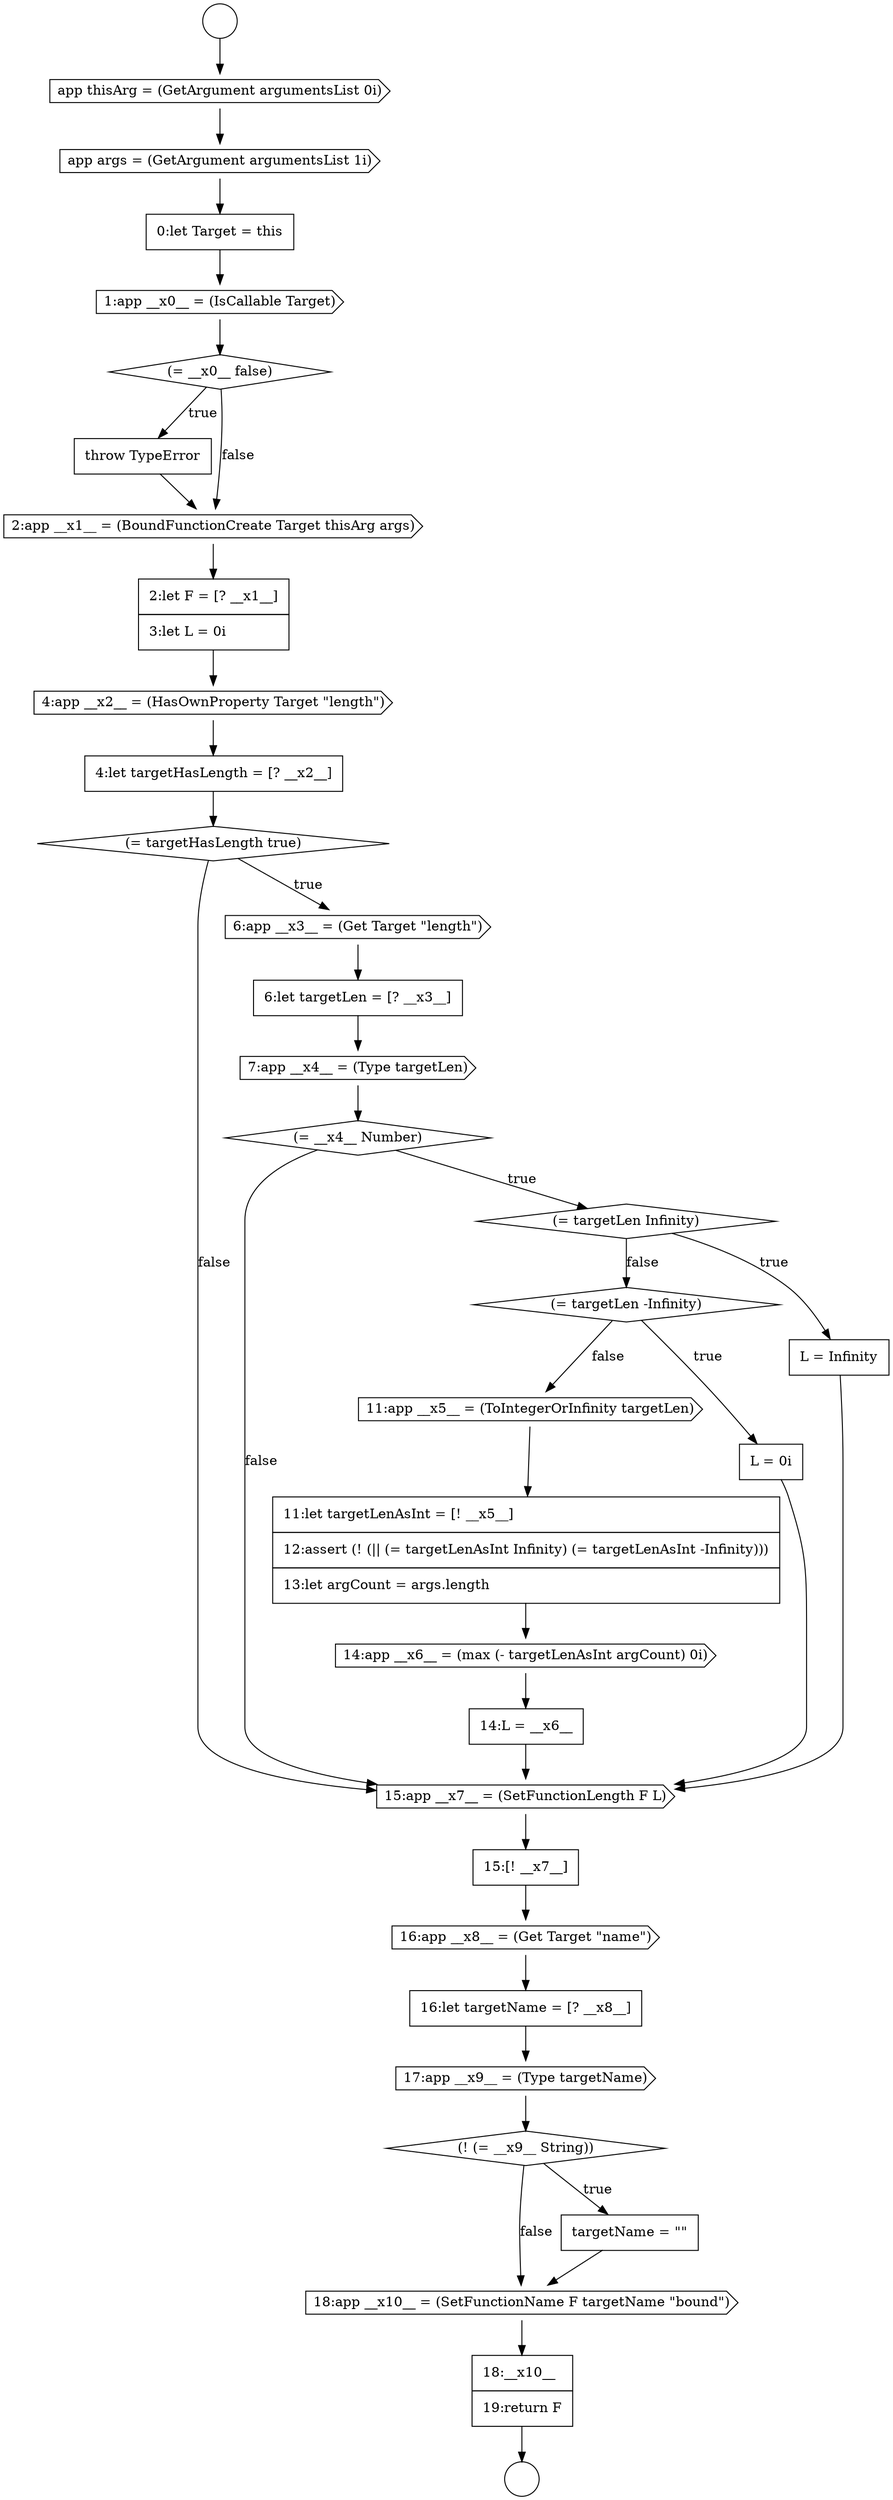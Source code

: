 digraph {
  node12674 [shape=none, margin=0, label=<<font color="black">
    <table border="0" cellborder="1" cellspacing="0" cellpadding="10">
      <tr><td align="left">throw TypeError</td></tr>
    </table>
  </font>> color="black" fillcolor="white" style=filled]
  node12686 [shape=diamond, label=<<font color="black">(= targetLen -Infinity)</font>> color="black" fillcolor="white" style=filled]
  node12673 [shape=diamond, label=<<font color="black">(= __x0__ false)</font>> color="black" fillcolor="white" style=filled]
  node12692 [shape=cds, label=<<font color="black">15:app __x7__ = (SetFunctionLength F L)</font>> color="black" fillcolor="white" style=filled]
  node12667 [shape=circle label=" " color="black" fillcolor="white" style=filled]
  node12696 [shape=cds, label=<<font color="black">17:app __x9__ = (Type targetName)</font>> color="black" fillcolor="white" style=filled]
  node12671 [shape=none, margin=0, label=<<font color="black">
    <table border="0" cellborder="1" cellspacing="0" cellpadding="10">
      <tr><td align="left">0:let Target = this</td></tr>
    </table>
  </font>> color="black" fillcolor="white" style=filled]
  node12677 [shape=cds, label=<<font color="black">4:app __x2__ = (HasOwnProperty Target &quot;length&quot;)</font>> color="black" fillcolor="white" style=filled]
  node12683 [shape=diamond, label=<<font color="black">(= __x4__ Number)</font>> color="black" fillcolor="white" style=filled]
  node12688 [shape=cds, label=<<font color="black">11:app __x5__ = (ToIntegerOrInfinity targetLen)</font>> color="black" fillcolor="white" style=filled]
  node12695 [shape=none, margin=0, label=<<font color="black">
    <table border="0" cellborder="1" cellspacing="0" cellpadding="10">
      <tr><td align="left">16:let targetName = [? __x8__]</td></tr>
    </table>
  </font>> color="black" fillcolor="white" style=filled]
  node12684 [shape=diamond, label=<<font color="black">(= targetLen Infinity)</font>> color="black" fillcolor="white" style=filled]
  node12690 [shape=cds, label=<<font color="black">14:app __x6__ = (max (- targetLenAsInt argCount) 0i)</font>> color="black" fillcolor="white" style=filled]
  node12675 [shape=cds, label=<<font color="black">2:app __x1__ = (BoundFunctionCreate Target thisArg args)</font>> color="black" fillcolor="white" style=filled]
  node12681 [shape=none, margin=0, label=<<font color="black">
    <table border="0" cellborder="1" cellspacing="0" cellpadding="10">
      <tr><td align="left">6:let targetLen = [? __x3__]</td></tr>
    </table>
  </font>> color="black" fillcolor="white" style=filled]
  node12679 [shape=diamond, label=<<font color="black">(= targetHasLength true)</font>> color="black" fillcolor="white" style=filled]
  node12669 [shape=cds, label=<<font color="black">app thisArg = (GetArgument argumentsList 0i)</font>> color="black" fillcolor="white" style=filled]
  node12694 [shape=cds, label=<<font color="black">16:app __x8__ = (Get Target &quot;name&quot;)</font>> color="black" fillcolor="white" style=filled]
  node12699 [shape=cds, label=<<font color="black">18:app __x10__ = (SetFunctionName F targetName &quot;bound&quot;)</font>> color="black" fillcolor="white" style=filled]
  node12689 [shape=none, margin=0, label=<<font color="black">
    <table border="0" cellborder="1" cellspacing="0" cellpadding="10">
      <tr><td align="left">11:let targetLenAsInt = [! __x5__]</td></tr>
      <tr><td align="left">12:assert (! (|| (= targetLenAsInt Infinity) (= targetLenAsInt -Infinity)))</td></tr>
      <tr><td align="left">13:let argCount = args.length</td></tr>
    </table>
  </font>> color="black" fillcolor="white" style=filled]
  node12693 [shape=none, margin=0, label=<<font color="black">
    <table border="0" cellborder="1" cellspacing="0" cellpadding="10">
      <tr><td align="left">15:[! __x7__]</td></tr>
    </table>
  </font>> color="black" fillcolor="white" style=filled]
  node12682 [shape=cds, label=<<font color="black">7:app __x4__ = (Type targetLen)</font>> color="black" fillcolor="white" style=filled]
  node12678 [shape=none, margin=0, label=<<font color="black">
    <table border="0" cellborder="1" cellspacing="0" cellpadding="10">
      <tr><td align="left">4:let targetHasLength = [? __x2__]</td></tr>
    </table>
  </font>> color="black" fillcolor="white" style=filled]
  node12670 [shape=cds, label=<<font color="black">app args = (GetArgument argumentsList 1i)</font>> color="black" fillcolor="white" style=filled]
  node12700 [shape=none, margin=0, label=<<font color="black">
    <table border="0" cellborder="1" cellspacing="0" cellpadding="10">
      <tr><td align="left">18:__x10__</td></tr>
      <tr><td align="left">19:return F</td></tr>
    </table>
  </font>> color="black" fillcolor="white" style=filled]
  node12687 [shape=none, margin=0, label=<<font color="black">
    <table border="0" cellborder="1" cellspacing="0" cellpadding="10">
      <tr><td align="left">L = 0i</td></tr>
    </table>
  </font>> color="black" fillcolor="white" style=filled]
  node12676 [shape=none, margin=0, label=<<font color="black">
    <table border="0" cellborder="1" cellspacing="0" cellpadding="10">
      <tr><td align="left">2:let F = [? __x1__]</td></tr>
      <tr><td align="left">3:let L = 0i</td></tr>
    </table>
  </font>> color="black" fillcolor="white" style=filled]
  node12668 [shape=circle label=" " color="black" fillcolor="white" style=filled]
  node12697 [shape=diamond, label=<<font color="black">(! (= __x9__ String))</font>> color="black" fillcolor="white" style=filled]
  node12691 [shape=none, margin=0, label=<<font color="black">
    <table border="0" cellborder="1" cellspacing="0" cellpadding="10">
      <tr><td align="left">14:L = __x6__</td></tr>
    </table>
  </font>> color="black" fillcolor="white" style=filled]
  node12680 [shape=cds, label=<<font color="black">6:app __x3__ = (Get Target &quot;length&quot;)</font>> color="black" fillcolor="white" style=filled]
  node12672 [shape=cds, label=<<font color="black">1:app __x0__ = (IsCallable Target)</font>> color="black" fillcolor="white" style=filled]
  node12698 [shape=none, margin=0, label=<<font color="black">
    <table border="0" cellborder="1" cellspacing="0" cellpadding="10">
      <tr><td align="left">targetName = &quot;&quot;</td></tr>
    </table>
  </font>> color="black" fillcolor="white" style=filled]
  node12685 [shape=none, margin=0, label=<<font color="black">
    <table border="0" cellborder="1" cellspacing="0" cellpadding="10">
      <tr><td align="left">L = Infinity</td></tr>
    </table>
  </font>> color="black" fillcolor="white" style=filled]
  node12667 -> node12669 [ color="black"]
  node12669 -> node12670 [ color="black"]
  node12677 -> node12678 [ color="black"]
  node12698 -> node12699 [ color="black"]
  node12671 -> node12672 [ color="black"]
  node12697 -> node12698 [label=<<font color="black">true</font>> color="black"]
  node12697 -> node12699 [label=<<font color="black">false</font>> color="black"]
  node12692 -> node12693 [ color="black"]
  node12682 -> node12683 [ color="black"]
  node12670 -> node12671 [ color="black"]
  node12681 -> node12682 [ color="black"]
  node12679 -> node12680 [label=<<font color="black">true</font>> color="black"]
  node12679 -> node12692 [label=<<font color="black">false</font>> color="black"]
  node12678 -> node12679 [ color="black"]
  node12694 -> node12695 [ color="black"]
  node12688 -> node12689 [ color="black"]
  node12690 -> node12691 [ color="black"]
  node12683 -> node12684 [label=<<font color="black">true</font>> color="black"]
  node12683 -> node12692 [label=<<font color="black">false</font>> color="black"]
  node12700 -> node12668 [ color="black"]
  node12689 -> node12690 [ color="black"]
  node12686 -> node12687 [label=<<font color="black">true</font>> color="black"]
  node12686 -> node12688 [label=<<font color="black">false</font>> color="black"]
  node12674 -> node12675 [ color="black"]
  node12699 -> node12700 [ color="black"]
  node12695 -> node12696 [ color="black"]
  node12680 -> node12681 [ color="black"]
  node12691 -> node12692 [ color="black"]
  node12684 -> node12685 [label=<<font color="black">true</font>> color="black"]
  node12684 -> node12686 [label=<<font color="black">false</font>> color="black"]
  node12676 -> node12677 [ color="black"]
  node12696 -> node12697 [ color="black"]
  node12693 -> node12694 [ color="black"]
  node12672 -> node12673 [ color="black"]
  node12675 -> node12676 [ color="black"]
  node12673 -> node12674 [label=<<font color="black">true</font>> color="black"]
  node12673 -> node12675 [label=<<font color="black">false</font>> color="black"]
  node12685 -> node12692 [ color="black"]
  node12687 -> node12692 [ color="black"]
}
